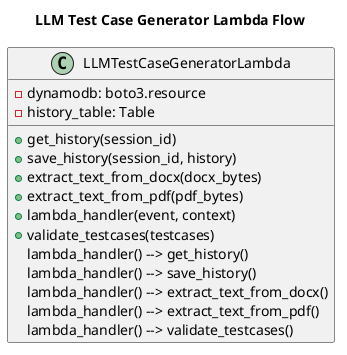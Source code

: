 @startuml LLMTestCaseGenerator
title LLM Test Case Generator Lambda Flow
class LLMTestCaseGeneratorLambda {
    - dynamodb: boto3.resource
    - history_table: Table
    + get_history(session_id)
    + save_history(session_id, history)
    + extract_text_from_docx(docx_bytes)
    + extract_text_from_pdf(pdf_bytes)
    + lambda_handler(event, context)
    + validate_testcases(testcases)
}

LLMTestCaseGeneratorLambda : lambda_handler() --> get_history()
LLMTestCaseGeneratorLambda : lambda_handler() --> save_history()
LLMTestCaseGeneratorLambda : lambda_handler() --> extract_text_from_docx()
LLMTestCaseGeneratorLambda : lambda_handler() --> extract_text_from_pdf()
LLMTestCaseGeneratorLambda : lambda_handler() --> validate_testcases()
@enduml